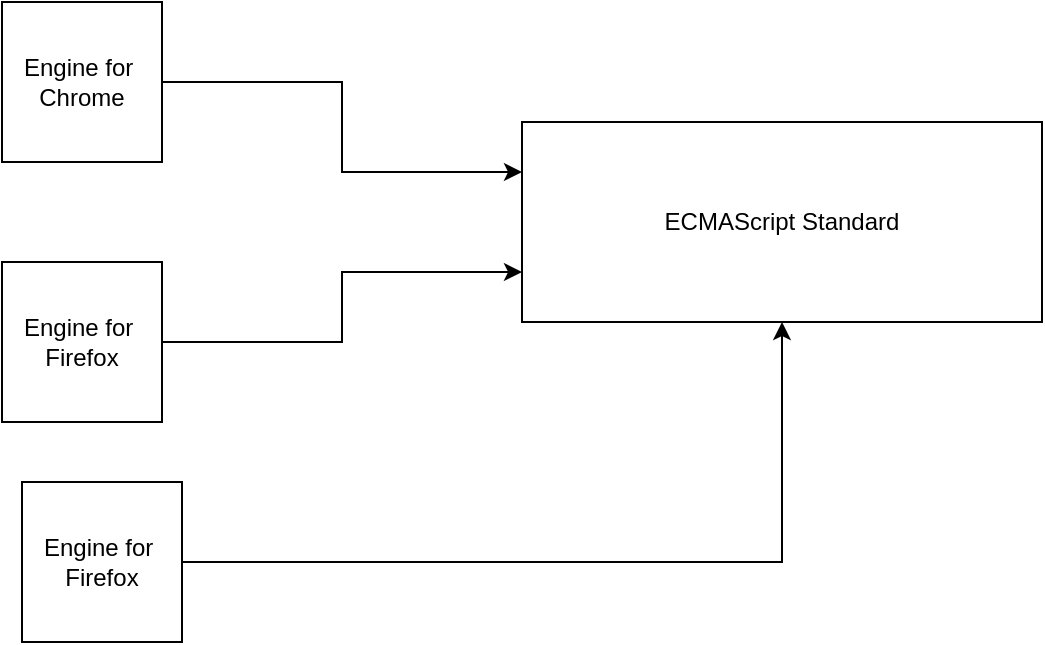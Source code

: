 <mxfile version="24.0.7" type="github">
  <diagram name="Page-1" id="9sZ3qviPEBcWX2Y_9dAU">
    <mxGraphModel dx="1372" dy="820" grid="1" gridSize="10" guides="1" tooltips="1" connect="1" arrows="1" fold="1" page="1" pageScale="1" pageWidth="850" pageHeight="1100" math="0" shadow="0">
      <root>
        <mxCell id="0" />
        <mxCell id="1" parent="0" />
        <mxCell id="4AhnyA9U5RBXKUi3SzgU-6" style="edgeStyle=orthogonalEdgeStyle;rounded=0;orthogonalLoop=1;jettySize=auto;html=1;entryX=0;entryY=0.25;entryDx=0;entryDy=0;" edge="1" parent="1" source="4AhnyA9U5RBXKUi3SzgU-1" target="4AhnyA9U5RBXKUi3SzgU-5">
          <mxGeometry relative="1" as="geometry" />
        </mxCell>
        <mxCell id="4AhnyA9U5RBXKUi3SzgU-1" value="Engine for&amp;nbsp;&lt;br&gt;Chrome" style="whiteSpace=wrap;html=1;aspect=fixed;" vertex="1" parent="1">
          <mxGeometry x="130" y="120" width="80" height="80" as="geometry" />
        </mxCell>
        <mxCell id="4AhnyA9U5RBXKUi3SzgU-7" style="edgeStyle=orthogonalEdgeStyle;rounded=0;orthogonalLoop=1;jettySize=auto;html=1;entryX=0;entryY=0.75;entryDx=0;entryDy=0;" edge="1" parent="1" source="4AhnyA9U5RBXKUi3SzgU-2" target="4AhnyA9U5RBXKUi3SzgU-5">
          <mxGeometry relative="1" as="geometry" />
        </mxCell>
        <mxCell id="4AhnyA9U5RBXKUi3SzgU-2" value="Engine for&amp;nbsp;&lt;br&gt;Firefox" style="whiteSpace=wrap;html=1;aspect=fixed;" vertex="1" parent="1">
          <mxGeometry x="130" y="250" width="80" height="80" as="geometry" />
        </mxCell>
        <mxCell id="4AhnyA9U5RBXKUi3SzgU-8" style="edgeStyle=orthogonalEdgeStyle;rounded=0;orthogonalLoop=1;jettySize=auto;html=1;" edge="1" parent="1" source="4AhnyA9U5RBXKUi3SzgU-3" target="4AhnyA9U5RBXKUi3SzgU-5">
          <mxGeometry relative="1" as="geometry" />
        </mxCell>
        <mxCell id="4AhnyA9U5RBXKUi3SzgU-3" value="Engine for&amp;nbsp;&lt;br&gt;Firefox" style="whiteSpace=wrap;html=1;aspect=fixed;" vertex="1" parent="1">
          <mxGeometry x="140" y="360" width="80" height="80" as="geometry" />
        </mxCell>
        <mxCell id="4AhnyA9U5RBXKUi3SzgU-5" value="ECMAScript Standard" style="rounded=0;whiteSpace=wrap;html=1;" vertex="1" parent="1">
          <mxGeometry x="390" y="180" width="260" height="100" as="geometry" />
        </mxCell>
      </root>
    </mxGraphModel>
  </diagram>
</mxfile>
